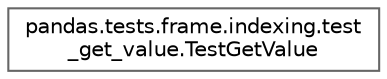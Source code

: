digraph "Graphical Class Hierarchy"
{
 // LATEX_PDF_SIZE
  bgcolor="transparent";
  edge [fontname=Helvetica,fontsize=10,labelfontname=Helvetica,labelfontsize=10];
  node [fontname=Helvetica,fontsize=10,shape=box,height=0.2,width=0.4];
  rankdir="LR";
  Node0 [id="Node000000",label="pandas.tests.frame.indexing.test\l_get_value.TestGetValue",height=0.2,width=0.4,color="grey40", fillcolor="white", style="filled",URL="$db/d7e/classpandas_1_1tests_1_1frame_1_1indexing_1_1test__get__value_1_1TestGetValue.html",tooltip=" "];
}
